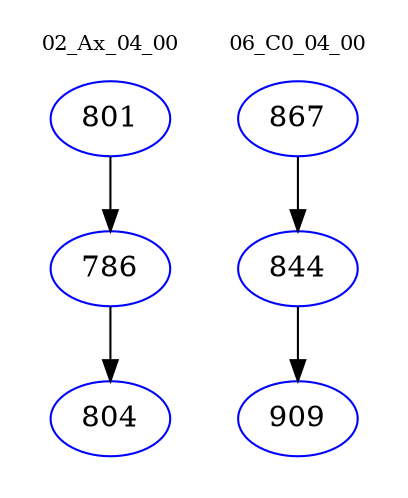 digraph{
subgraph cluster_0 {
color = white
label = "02_Ax_04_00";
fontsize=10;
T0_801 [label="801", color="blue"]
T0_801 -> T0_786 [color="black"]
T0_786 [label="786", color="blue"]
T0_786 -> T0_804 [color="black"]
T0_804 [label="804", color="blue"]
}
subgraph cluster_1 {
color = white
label = "06_C0_04_00";
fontsize=10;
T1_867 [label="867", color="blue"]
T1_867 -> T1_844 [color="black"]
T1_844 [label="844", color="blue"]
T1_844 -> T1_909 [color="black"]
T1_909 [label="909", color="blue"]
}
}
